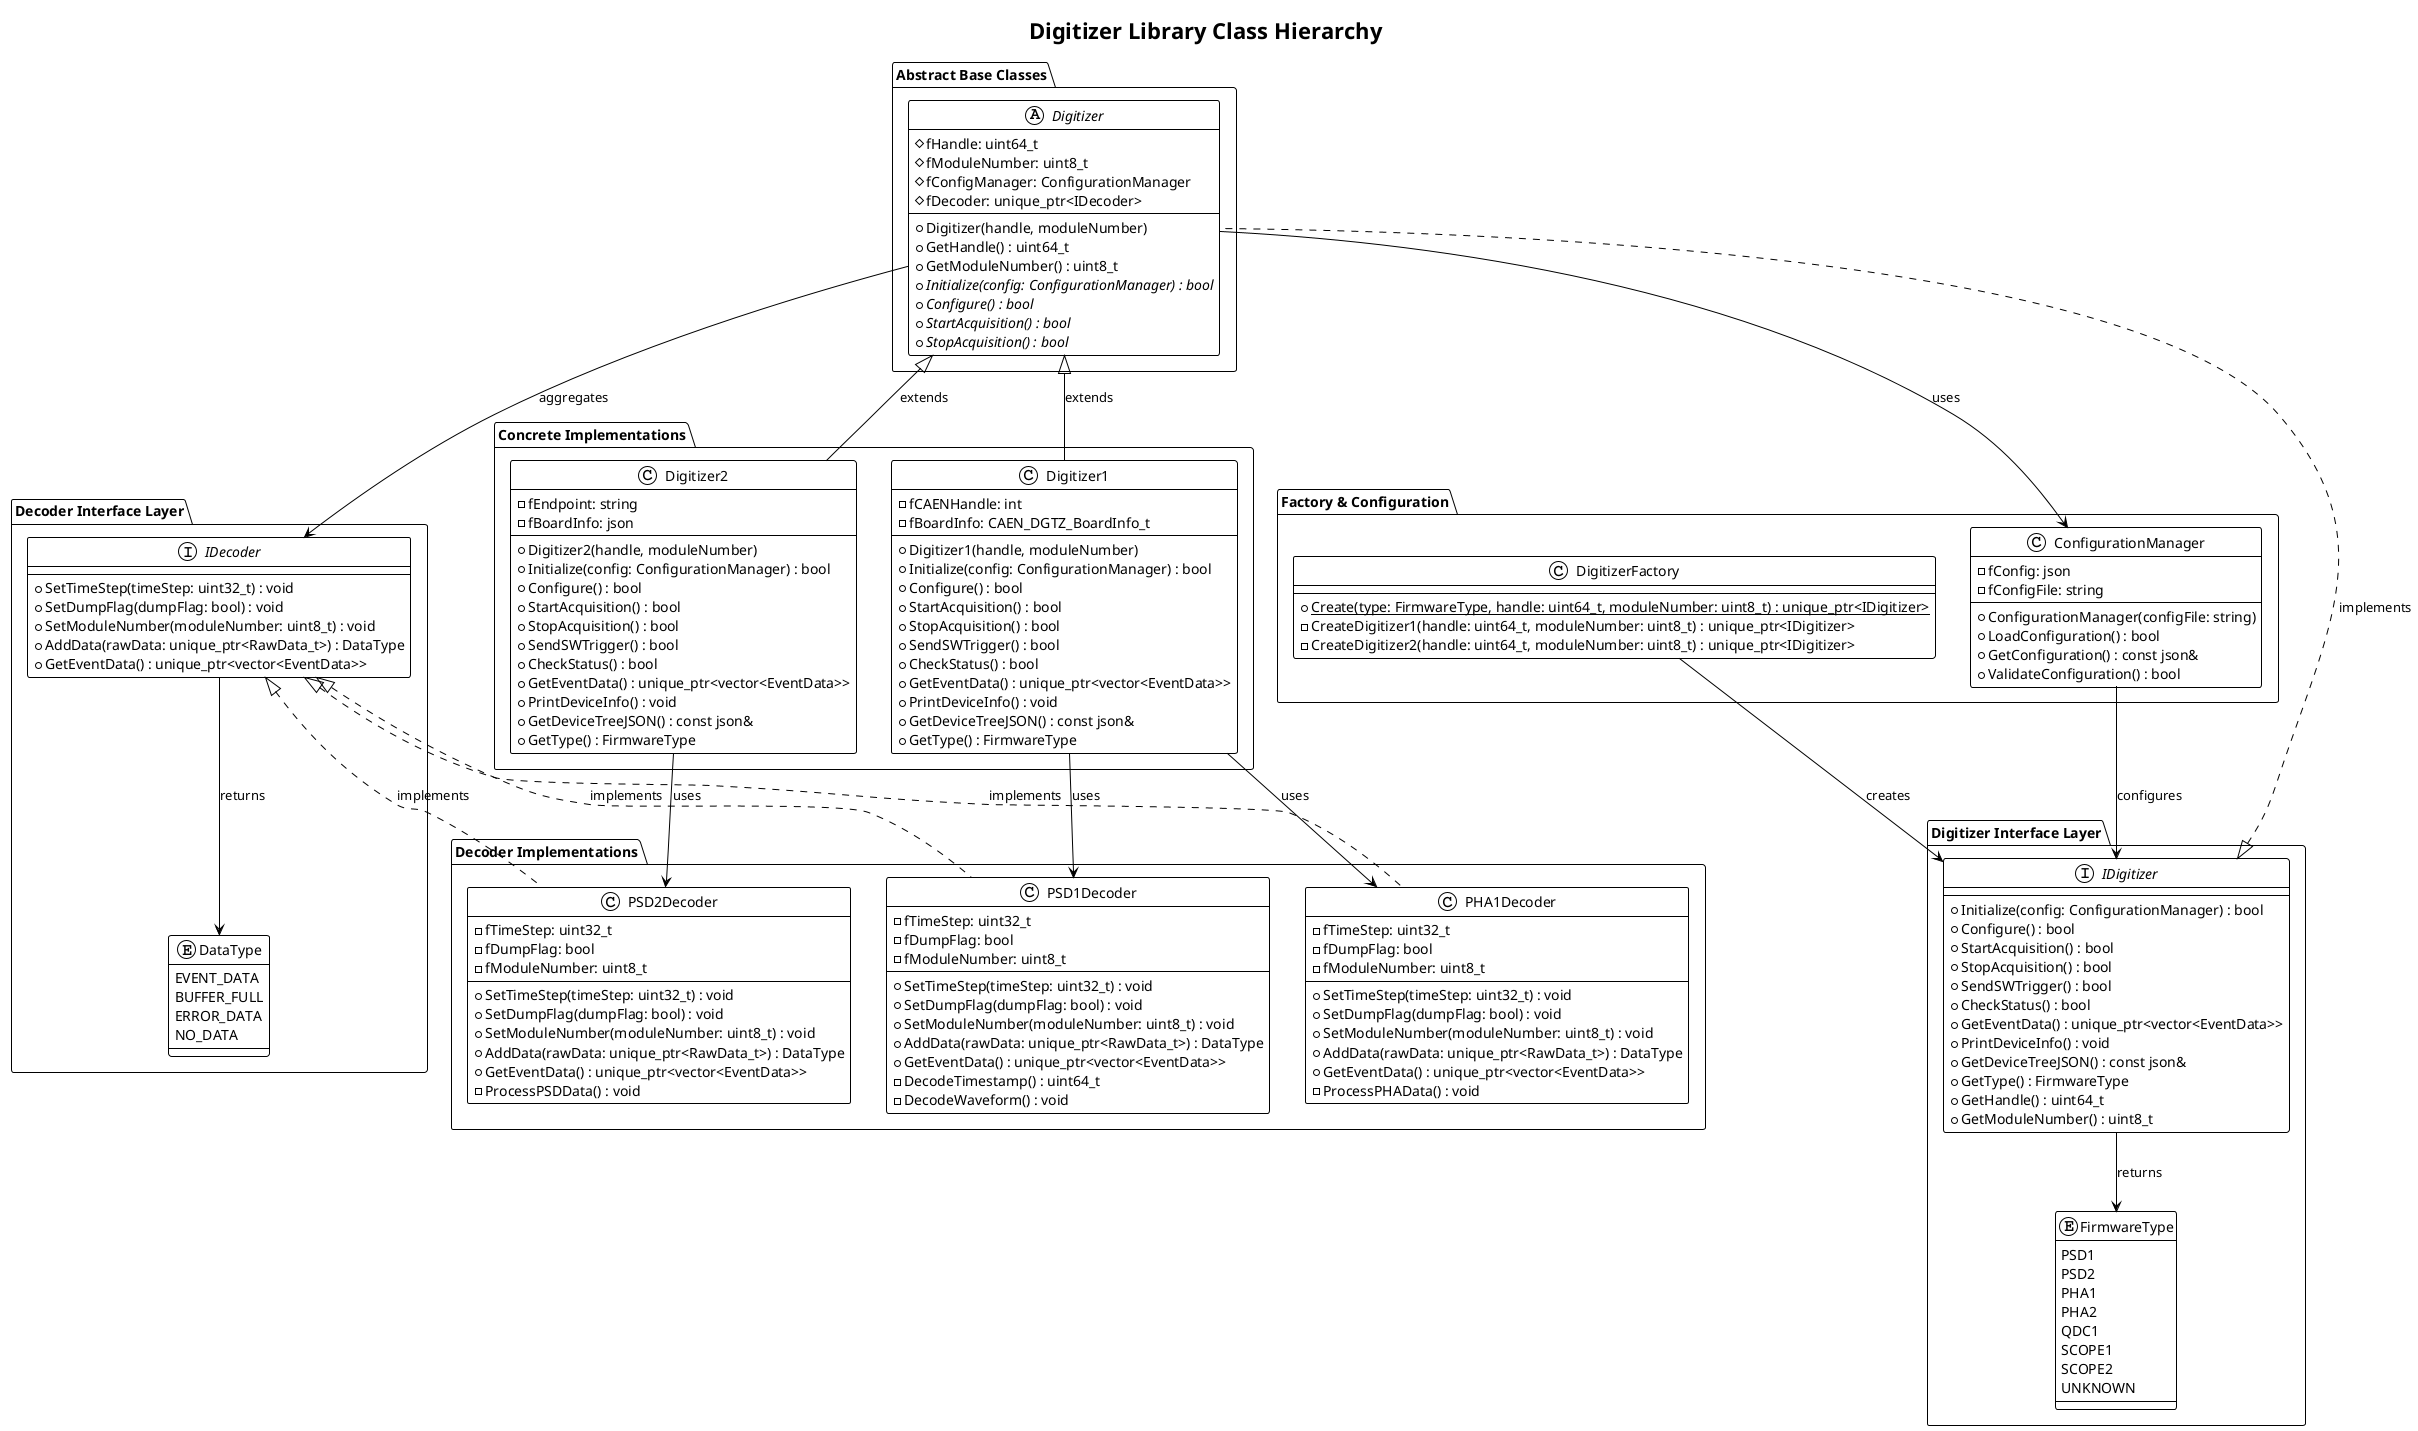 @startuml digitizer_class_hierarchy
!theme plain
title Digitizer Library Class Hierarchy

package "Digitizer Interface Layer" {
  interface IDigitizer {
    +Initialize(config: ConfigurationManager) : bool
    +Configure() : bool
    +StartAcquisition() : bool
    +StopAcquisition() : bool
    +SendSWTrigger() : bool
    +CheckStatus() : bool
    +GetEventData() : unique_ptr<vector<EventData>>
    +PrintDeviceInfo() : void
    +GetDeviceTreeJSON() : const json&
    +GetType() : FirmwareType
    +GetHandle() : uint64_t
    +GetModuleNumber() : uint8_t
  }
  
  enum FirmwareType {
    PSD1
    PSD2  
    PHA1
    PHA2
    QDC1
    SCOPE1
    SCOPE2
    UNKNOWN
  }
}

package "Decoder Interface Layer" {
  interface IDecoder {
    +SetTimeStep(timeStep: uint32_t) : void
    +SetDumpFlag(dumpFlag: bool) : void  
    +SetModuleNumber(moduleNumber: uint8_t) : void
    +AddData(rawData: unique_ptr<RawData_t>) : DataType
    +GetEventData() : unique_ptr<vector<EventData>>
  }
  
  enum DataType {
    EVENT_DATA
    BUFFER_FULL
    ERROR_DATA
    NO_DATA
  }
}

package "Abstract Base Classes" {
  abstract class Digitizer {
    #fHandle: uint64_t
    #fModuleNumber: uint8_t
    #fConfigManager: ConfigurationManager
    #fDecoder: unique_ptr<IDecoder>
    +Digitizer(handle, moduleNumber)
    +GetHandle() : uint64_t
    +GetModuleNumber() : uint8_t
    {abstract} +Initialize(config: ConfigurationManager) : bool
    {abstract} +Configure() : bool
    {abstract} +StartAcquisition() : bool
    {abstract} +StopAcquisition() : bool
  }
}

package "Concrete Implementations" {
  class Digitizer1 {
    -fCAENHandle: int
    -fBoardInfo: CAEN_DGTZ_BoardInfo_t
    +Digitizer1(handle, moduleNumber)
    +Initialize(config: ConfigurationManager) : bool
    +Configure() : bool
    +StartAcquisition() : bool
    +StopAcquisition() : bool
    +SendSWTrigger() : bool
    +CheckStatus() : bool
    +GetEventData() : unique_ptr<vector<EventData>>
    +PrintDeviceInfo() : void
    +GetDeviceTreeJSON() : const json&
    +GetType() : FirmwareType
  }
  
  class Digitizer2 {
    -fEndpoint: string
    -fBoardInfo: json
    +Digitizer2(handle, moduleNumber)
    +Initialize(config: ConfigurationManager) : bool  
    +Configure() : bool
    +StartAcquisition() : bool
    +StopAcquisition() : bool
    +SendSWTrigger() : bool
    +CheckStatus() : bool
    +GetEventData() : unique_ptr<vector<EventData>>
    +PrintDeviceInfo() : void
    +GetDeviceTreeJSON() : const json&
    +GetType() : FirmwareType
  }
}

package "Decoder Implementations" {
  class PSD1Decoder {
    -fTimeStep: uint32_t
    -fDumpFlag: bool
    -fModuleNumber: uint8_t
    +SetTimeStep(timeStep: uint32_t) : void
    +SetDumpFlag(dumpFlag: bool) : void
    +SetModuleNumber(moduleNumber: uint8_t) : void
    +AddData(rawData: unique_ptr<RawData_t>) : DataType
    +GetEventData() : unique_ptr<vector<EventData>>
    -DecodeTimestamp() : uint64_t
    -DecodeWaveform() : void
  }
  
  class PSD2Decoder {
    -fTimeStep: uint32_t
    -fDumpFlag: bool
    -fModuleNumber: uint8_t
    +SetTimeStep(timeStep: uint32_t) : void
    +SetDumpFlag(dumpFlag: bool) : void
    +SetModuleNumber(moduleNumber: uint8_t) : void
    +AddData(rawData: unique_ptr<RawData_t>) : DataType
    +GetEventData() : unique_ptr<vector<EventData>>
    -ProcessPSDData() : void
  }
  
  class PHA1Decoder {
    -fTimeStep: uint32_t
    -fDumpFlag: bool
    -fModuleNumber: uint8_t
    +SetTimeStep(timeStep: uint32_t) : void
    +SetDumpFlag(dumpFlag: bool) : void
    +SetModuleNumber(moduleNumber: uint8_t) : void
    +AddData(rawData: unique_ptr<RawData_t>) : DataType
    +GetEventData() : unique_ptr<vector<EventData>>
    -ProcessPHAData() : void
  }
}

package "Factory & Configuration" {
  class DigitizerFactory {
    +{static} Create(type: FirmwareType, handle: uint64_t, moduleNumber: uint8_t) : unique_ptr<IDigitizer>
    -CreateDigitizer1(handle: uint64_t, moduleNumber: uint8_t) : unique_ptr<IDigitizer>
    -CreateDigitizer2(handle: uint64_t, moduleNumber: uint8_t) : unique_ptr<IDigitizer>
  }
  
  class ConfigurationManager {
    -fConfig: json
    -fConfigFile: string
    +ConfigurationManager(configFile: string)
    +LoadConfiguration() : bool
    +GetConfiguration() : const json&
    +ValidateConfiguration() : bool
  }
}

' Interface relationships
IDigitizer <|.. Digitizer : implements
IDecoder <|.. PSD1Decoder : implements
IDecoder <|.. PSD2Decoder : implements  
IDecoder <|.. PHA1Decoder : implements

' Inheritance relationships
Digitizer <|-- Digitizer1 : extends
Digitizer <|-- Digitizer2 : extends

' Composition relationships
Digitizer1 --> PSD1Decoder : uses
Digitizer1 --> PHA1Decoder : uses
Digitizer2 --> PSD2Decoder : uses

DigitizerFactory --> IDigitizer : creates
ConfigurationManager --> IDigitizer : configures
Digitizer --> ConfigurationManager : uses
Digitizer --> IDecoder : aggregates

' Enum relationships
IDigitizer --> FirmwareType : returns
IDecoder --> DataType : returns

@enduml